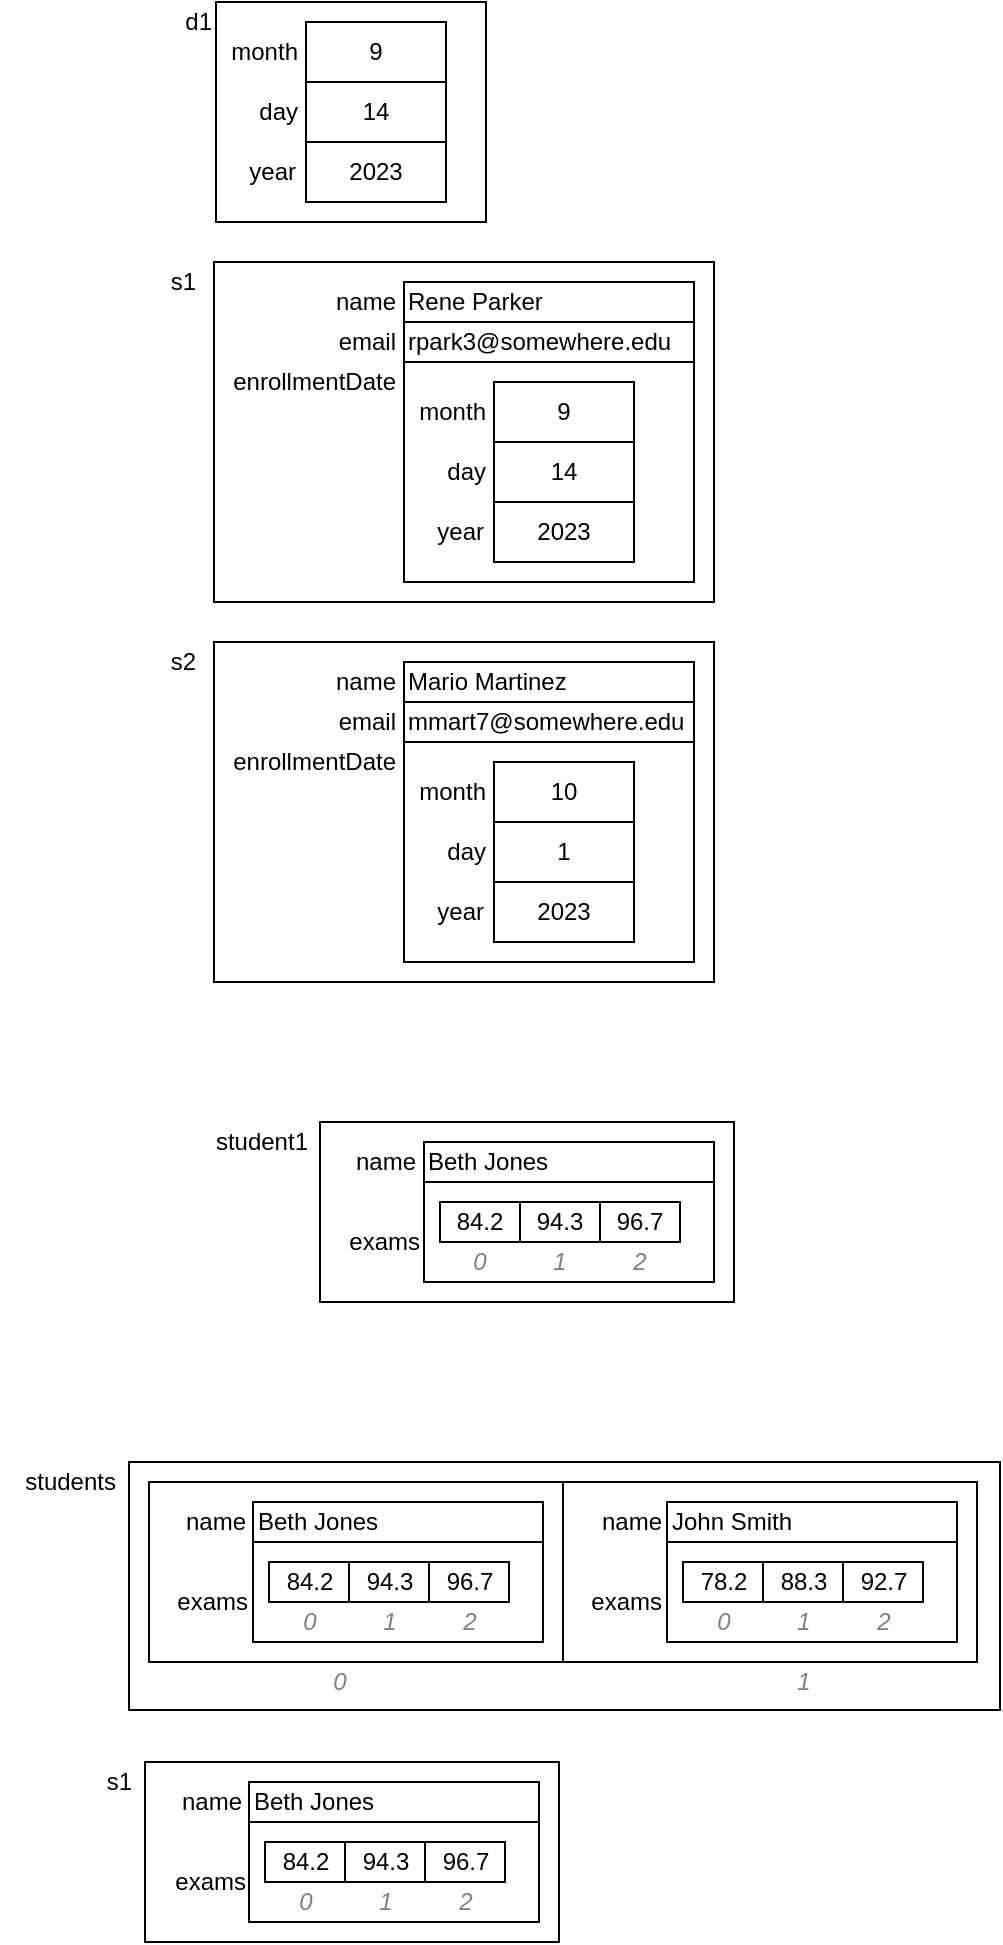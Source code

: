 <mxfile version="12.9.13" type="device" pages="2"><diagram id="opj-drgV3lybiYYwfv0Y" name="Page-1"><mxGraphModel dx="1659" dy="816" grid="1" gridSize="10" guides="1" tooltips="1" connect="1" arrows="1" fold="1" page="1" pageScale="1" pageWidth="850" pageHeight="1100" math="0" shadow="0"><root><mxCell id="0"/><mxCell id="1" parent="0"/><mxCell id="Efm5oNaY4lta_1vIEyWk-74" value="" style="rounded=0;whiteSpace=wrap;html=1;" vertex="1" parent="1"><mxGeometry x="304.5" y="810" width="435.5" height="124" as="geometry"/></mxCell><mxCell id="AN8lOeEaPC3hR9UYKgBM-111" value="" style="rounded=0;whiteSpace=wrap;html=1;" parent="1" vertex="1"><mxGeometry x="400" y="640" width="207" height="90" as="geometry"/></mxCell><mxCell id="Efm5oNaY4lta_1vIEyWk-14" value="" style="rounded=0;whiteSpace=wrap;html=1;align=left;" vertex="1" parent="1"><mxGeometry x="452" y="670" width="145" height="50" as="geometry"/></mxCell><mxCell id="AN8lOeEaPC3hR9UYKgBM-24" value="" style="group" parent="1" vertex="1" connectable="0"><mxGeometry x="248" y="80" width="235" height="110" as="geometry"/></mxCell><mxCell id="AN8lOeEaPC3hR9UYKgBM-3" value="" style="rounded=0;whiteSpace=wrap;html=1;" parent="AN8lOeEaPC3hR9UYKgBM-24" vertex="1"><mxGeometry x="100" width="135" height="110" as="geometry"/></mxCell><mxCell id="AN8lOeEaPC3hR9UYKgBM-4" value="" style="group" parent="AN8lOeEaPC3hR9UYKgBM-24" vertex="1" connectable="0"><mxGeometry x="105" y="10" width="110" height="30" as="geometry"/></mxCell><mxCell id="AN8lOeEaPC3hR9UYKgBM-5" value="9" style="rounded=0;whiteSpace=wrap;html=1;" parent="AN8lOeEaPC3hR9UYKgBM-4" vertex="1"><mxGeometry x="40" width="70" height="30" as="geometry"/></mxCell><mxCell id="AN8lOeEaPC3hR9UYKgBM-6" value="month" style="text;html=1;strokeColor=none;fillColor=none;align=right;verticalAlign=middle;whiteSpace=wrap;rounded=0;" parent="AN8lOeEaPC3hR9UYKgBM-4" vertex="1"><mxGeometry x="-22" y="5" width="60" height="20" as="geometry"/></mxCell><mxCell id="AN8lOeEaPC3hR9UYKgBM-22" value="d1" style="text;html=1;strokeColor=none;fillColor=none;align=right;verticalAlign=middle;whiteSpace=wrap;rounded=0;" parent="AN8lOeEaPC3hR9UYKgBM-4" vertex="1"><mxGeometry x="-65" y="-10" width="60" height="20" as="geometry"/></mxCell><mxCell id="AN8lOeEaPC3hR9UYKgBM-14" value="" style="group" parent="AN8lOeEaPC3hR9UYKgBM-24" vertex="1" connectable="0"><mxGeometry x="105" y="40" width="110" height="30" as="geometry"/></mxCell><mxCell id="AN8lOeEaPC3hR9UYKgBM-15" value="14" style="rounded=0;whiteSpace=wrap;html=1;" parent="AN8lOeEaPC3hR9UYKgBM-14" vertex="1"><mxGeometry x="40" width="70" height="30" as="geometry"/></mxCell><mxCell id="AN8lOeEaPC3hR9UYKgBM-16" value="day" style="text;html=1;strokeColor=none;fillColor=none;align=right;verticalAlign=middle;whiteSpace=wrap;rounded=0;" parent="AN8lOeEaPC3hR9UYKgBM-14" vertex="1"><mxGeometry x="-22" y="5" width="60" height="20" as="geometry"/></mxCell><mxCell id="AN8lOeEaPC3hR9UYKgBM-17" value="" style="group" parent="AN8lOeEaPC3hR9UYKgBM-24" vertex="1" connectable="0"><mxGeometry x="105" y="70" width="110" height="30" as="geometry"/></mxCell><mxCell id="AN8lOeEaPC3hR9UYKgBM-18" value="2023" style="rounded=0;whiteSpace=wrap;html=1;" parent="AN8lOeEaPC3hR9UYKgBM-17" vertex="1"><mxGeometry x="40" width="70" height="30" as="geometry"/></mxCell><mxCell id="AN8lOeEaPC3hR9UYKgBM-19" value="year" style="text;html=1;strokeColor=none;fillColor=none;align=right;verticalAlign=middle;whiteSpace=wrap;rounded=0;" parent="AN8lOeEaPC3hR9UYKgBM-17" vertex="1"><mxGeometry x="-23" y="5" width="60" height="20" as="geometry"/></mxCell><mxCell id="AN8lOeEaPC3hR9UYKgBM-89" value="" style="group" parent="1" vertex="1" connectable="0"><mxGeometry x="280" y="210" width="317" height="170" as="geometry"/></mxCell><mxCell id="AN8lOeEaPC3hR9UYKgBM-26" value="" style="rounded=0;whiteSpace=wrap;html=1;" parent="AN8lOeEaPC3hR9UYKgBM-89" vertex="1"><mxGeometry x="67" width="250" height="170" as="geometry"/></mxCell><mxCell id="AN8lOeEaPC3hR9UYKgBM-36" value="s1" style="text;html=1;strokeColor=none;fillColor=none;align=right;verticalAlign=middle;whiteSpace=wrap;rounded=0;" parent="AN8lOeEaPC3hR9UYKgBM-89" vertex="1"><mxGeometry width="60" height="20" as="geometry"/></mxCell><mxCell id="AN8lOeEaPC3hR9UYKgBM-74" value="" style="rounded=0;whiteSpace=wrap;html=1;" parent="AN8lOeEaPC3hR9UYKgBM-89" vertex="1"><mxGeometry x="162" y="50" width="145" height="110" as="geometry"/></mxCell><mxCell id="AN8lOeEaPC3hR9UYKgBM-75" value="" style="group" parent="AN8lOeEaPC3hR9UYKgBM-89" vertex="1" connectable="0"><mxGeometry x="167" y="60" width="110" height="30" as="geometry"/></mxCell><mxCell id="AN8lOeEaPC3hR9UYKgBM-76" value="9" style="rounded=0;whiteSpace=wrap;html=1;" parent="AN8lOeEaPC3hR9UYKgBM-75" vertex="1"><mxGeometry x="40" width="70" height="30" as="geometry"/></mxCell><mxCell id="AN8lOeEaPC3hR9UYKgBM-77" value="month" style="text;html=1;strokeColor=none;fillColor=none;align=right;verticalAlign=middle;whiteSpace=wrap;rounded=0;" parent="AN8lOeEaPC3hR9UYKgBM-75" vertex="1"><mxGeometry x="-22" y="5" width="60" height="20" as="geometry"/></mxCell><mxCell id="AN8lOeEaPC3hR9UYKgBM-78" value="enrollmentDate" style="text;html=1;strokeColor=none;fillColor=none;align=right;verticalAlign=middle;whiteSpace=wrap;rounded=0;" parent="AN8lOeEaPC3hR9UYKgBM-75" vertex="1"><mxGeometry x="-67" y="-10" width="60" height="20" as="geometry"/></mxCell><mxCell id="AN8lOeEaPC3hR9UYKgBM-79" value="" style="group" parent="AN8lOeEaPC3hR9UYKgBM-89" vertex="1" connectable="0"><mxGeometry x="167" y="90" width="110" height="30" as="geometry"/></mxCell><mxCell id="AN8lOeEaPC3hR9UYKgBM-80" value="14" style="rounded=0;whiteSpace=wrap;html=1;" parent="AN8lOeEaPC3hR9UYKgBM-79" vertex="1"><mxGeometry x="40" width="70" height="30" as="geometry"/></mxCell><mxCell id="AN8lOeEaPC3hR9UYKgBM-81" value="day" style="text;html=1;strokeColor=none;fillColor=none;align=right;verticalAlign=middle;whiteSpace=wrap;rounded=0;" parent="AN8lOeEaPC3hR9UYKgBM-79" vertex="1"><mxGeometry x="-22" y="5" width="60" height="20" as="geometry"/></mxCell><mxCell id="AN8lOeEaPC3hR9UYKgBM-82" value="" style="group" parent="AN8lOeEaPC3hR9UYKgBM-89" vertex="1" connectable="0"><mxGeometry x="167" y="120" width="110" height="30" as="geometry"/></mxCell><mxCell id="AN8lOeEaPC3hR9UYKgBM-83" value="2023" style="rounded=0;whiteSpace=wrap;html=1;" parent="AN8lOeEaPC3hR9UYKgBM-82" vertex="1"><mxGeometry x="40" width="70" height="30" as="geometry"/></mxCell><mxCell id="AN8lOeEaPC3hR9UYKgBM-84" value="year" style="text;html=1;strokeColor=none;fillColor=none;align=right;verticalAlign=middle;whiteSpace=wrap;rounded=0;" parent="AN8lOeEaPC3hR9UYKgBM-82" vertex="1"><mxGeometry x="-23" y="5" width="60" height="20" as="geometry"/></mxCell><mxCell id="AN8lOeEaPC3hR9UYKgBM-85" value="Rene Parker" style="rounded=0;whiteSpace=wrap;html=1;align=left;" parent="AN8lOeEaPC3hR9UYKgBM-89" vertex="1"><mxGeometry x="162" y="10" width="145" height="20" as="geometry"/></mxCell><mxCell id="AN8lOeEaPC3hR9UYKgBM-86" value="name" style="text;html=1;strokeColor=none;fillColor=none;align=right;verticalAlign=middle;whiteSpace=wrap;rounded=0;" parent="AN8lOeEaPC3hR9UYKgBM-89" vertex="1"><mxGeometry x="100" y="10" width="60" height="20" as="geometry"/></mxCell><mxCell id="AN8lOeEaPC3hR9UYKgBM-87" value="rpark3@somewhere.edu" style="rounded=0;whiteSpace=wrap;html=1;align=left;" parent="AN8lOeEaPC3hR9UYKgBM-89" vertex="1"><mxGeometry x="162" y="30" width="145" height="20" as="geometry"/></mxCell><mxCell id="AN8lOeEaPC3hR9UYKgBM-88" value="email" style="text;html=1;strokeColor=none;fillColor=none;align=right;verticalAlign=middle;whiteSpace=wrap;rounded=0;" parent="AN8lOeEaPC3hR9UYKgBM-89" vertex="1"><mxGeometry x="100" y="30" width="60" height="20" as="geometry"/></mxCell><mxCell id="AN8lOeEaPC3hR9UYKgBM-90" value="" style="group" parent="1" vertex="1" connectable="0"><mxGeometry x="280" y="400" width="317" height="170" as="geometry"/></mxCell><mxCell id="AN8lOeEaPC3hR9UYKgBM-91" value="" style="rounded=0;whiteSpace=wrap;html=1;" parent="AN8lOeEaPC3hR9UYKgBM-90" vertex="1"><mxGeometry x="67" width="250" height="170" as="geometry"/></mxCell><mxCell id="AN8lOeEaPC3hR9UYKgBM-92" value="s2" style="text;html=1;strokeColor=none;fillColor=none;align=right;verticalAlign=middle;whiteSpace=wrap;rounded=0;" parent="AN8lOeEaPC3hR9UYKgBM-90" vertex="1"><mxGeometry width="60" height="20" as="geometry"/></mxCell><mxCell id="AN8lOeEaPC3hR9UYKgBM-93" value="" style="rounded=0;whiteSpace=wrap;html=1;" parent="AN8lOeEaPC3hR9UYKgBM-90" vertex="1"><mxGeometry x="162" y="50" width="145" height="110" as="geometry"/></mxCell><mxCell id="AN8lOeEaPC3hR9UYKgBM-94" value="" style="group" parent="AN8lOeEaPC3hR9UYKgBM-90" vertex="1" connectable="0"><mxGeometry x="167" y="60" width="110" height="30" as="geometry"/></mxCell><mxCell id="AN8lOeEaPC3hR9UYKgBM-95" value="10" style="rounded=0;whiteSpace=wrap;html=1;" parent="AN8lOeEaPC3hR9UYKgBM-94" vertex="1"><mxGeometry x="40" width="70" height="30" as="geometry"/></mxCell><mxCell id="AN8lOeEaPC3hR9UYKgBM-96" value="month" style="text;html=1;strokeColor=none;fillColor=none;align=right;verticalAlign=middle;whiteSpace=wrap;rounded=0;" parent="AN8lOeEaPC3hR9UYKgBM-94" vertex="1"><mxGeometry x="-22" y="5" width="60" height="20" as="geometry"/></mxCell><mxCell id="AN8lOeEaPC3hR9UYKgBM-97" value="enrollmentDate" style="text;html=1;strokeColor=none;fillColor=none;align=right;verticalAlign=middle;whiteSpace=wrap;rounded=0;" parent="AN8lOeEaPC3hR9UYKgBM-94" vertex="1"><mxGeometry x="-67" y="-10" width="60" height="20" as="geometry"/></mxCell><mxCell id="AN8lOeEaPC3hR9UYKgBM-98" value="" style="group" parent="AN8lOeEaPC3hR9UYKgBM-90" vertex="1" connectable="0"><mxGeometry x="167" y="90" width="110" height="30" as="geometry"/></mxCell><mxCell id="AN8lOeEaPC3hR9UYKgBM-99" value="1" style="rounded=0;whiteSpace=wrap;html=1;" parent="AN8lOeEaPC3hR9UYKgBM-98" vertex="1"><mxGeometry x="40" width="70" height="30" as="geometry"/></mxCell><mxCell id="AN8lOeEaPC3hR9UYKgBM-100" value="day" style="text;html=1;strokeColor=none;fillColor=none;align=right;verticalAlign=middle;whiteSpace=wrap;rounded=0;" parent="AN8lOeEaPC3hR9UYKgBM-98" vertex="1"><mxGeometry x="-22" y="5" width="60" height="20" as="geometry"/></mxCell><mxCell id="AN8lOeEaPC3hR9UYKgBM-101" value="" style="group" parent="AN8lOeEaPC3hR9UYKgBM-90" vertex="1" connectable="0"><mxGeometry x="167" y="120" width="110" height="30" as="geometry"/></mxCell><mxCell id="AN8lOeEaPC3hR9UYKgBM-102" value="2023" style="rounded=0;whiteSpace=wrap;html=1;" parent="AN8lOeEaPC3hR9UYKgBM-101" vertex="1"><mxGeometry x="40" width="70" height="30" as="geometry"/></mxCell><mxCell id="AN8lOeEaPC3hR9UYKgBM-103" value="year" style="text;html=1;strokeColor=none;fillColor=none;align=right;verticalAlign=middle;whiteSpace=wrap;rounded=0;" parent="AN8lOeEaPC3hR9UYKgBM-101" vertex="1"><mxGeometry x="-23" y="5" width="60" height="20" as="geometry"/></mxCell><mxCell id="AN8lOeEaPC3hR9UYKgBM-104" value="Mario Martinez" style="rounded=0;whiteSpace=wrap;html=1;align=left;" parent="AN8lOeEaPC3hR9UYKgBM-90" vertex="1"><mxGeometry x="162" y="10" width="145" height="20" as="geometry"/></mxCell><mxCell id="AN8lOeEaPC3hR9UYKgBM-105" value="name" style="text;html=1;strokeColor=none;fillColor=none;align=right;verticalAlign=middle;whiteSpace=wrap;rounded=0;" parent="AN8lOeEaPC3hR9UYKgBM-90" vertex="1"><mxGeometry x="100" y="10" width="60" height="20" as="geometry"/></mxCell><mxCell id="AN8lOeEaPC3hR9UYKgBM-106" value="mmart7@somewhere.edu" style="rounded=0;whiteSpace=wrap;html=1;align=left;" parent="AN8lOeEaPC3hR9UYKgBM-90" vertex="1"><mxGeometry x="162" y="30" width="145" height="20" as="geometry"/></mxCell><mxCell id="AN8lOeEaPC3hR9UYKgBM-107" value="email" style="text;html=1;strokeColor=none;fillColor=none;align=right;verticalAlign=middle;whiteSpace=wrap;rounded=0;" parent="AN8lOeEaPC3hR9UYKgBM-90" vertex="1"><mxGeometry x="100" y="30" width="60" height="20" as="geometry"/></mxCell><mxCell id="AN8lOeEaPC3hR9UYKgBM-112" value="student1" style="text;html=1;strokeColor=none;fillColor=none;align=right;verticalAlign=middle;whiteSpace=wrap;rounded=0;" parent="1" vertex="1"><mxGeometry x="335.5" y="640" width="60" height="20" as="geometry"/></mxCell><mxCell id="AN8lOeEaPC3hR9UYKgBM-124" value="Beth Jones" style="rounded=0;whiteSpace=wrap;html=1;align=left;" parent="1" vertex="1"><mxGeometry x="452" y="650" width="145" height="20" as="geometry"/></mxCell><mxCell id="AN8lOeEaPC3hR9UYKgBM-125" value="name" style="text;html=1;strokeColor=none;fillColor=none;align=right;verticalAlign=middle;whiteSpace=wrap;rounded=0;" parent="1" vertex="1"><mxGeometry x="390" y="650" width="60" height="20" as="geometry"/></mxCell><mxCell id="Efm5oNaY4lta_1vIEyWk-10" value="exams" style="text;html=1;strokeColor=none;fillColor=none;align=right;verticalAlign=middle;whiteSpace=wrap;rounded=0;" vertex="1" parent="1"><mxGeometry x="412" y="690" width="40" height="20" as="geometry"/></mxCell><mxCell id="Efm5oNaY4lta_1vIEyWk-20" value="" style="group" vertex="1" connectable="0" parent="1"><mxGeometry x="460" y="680" width="40" height="40" as="geometry"/></mxCell><mxCell id="Efm5oNaY4lta_1vIEyWk-2" value="" style="group;fillColor=none;" vertex="1" connectable="0" parent="Efm5oNaY4lta_1vIEyWk-20"><mxGeometry width="40" height="40" as="geometry"/></mxCell><mxCell id="Efm5oNaY4lta_1vIEyWk-3" value="" style="group;fillColor=none;" vertex="1" connectable="0" parent="Efm5oNaY4lta_1vIEyWk-2"><mxGeometry width="40" height="40" as="geometry"/></mxCell><mxCell id="Efm5oNaY4lta_1vIEyWk-4" value="84.2" style="rounded=0;whiteSpace=wrap;html=1;fillColor=none;" vertex="1" parent="Efm5oNaY4lta_1vIEyWk-3"><mxGeometry width="40" height="20" as="geometry"/></mxCell><mxCell id="Efm5oNaY4lta_1vIEyWk-5" value="0" style="text;html=1;strokeColor=none;fillColor=none;align=center;verticalAlign=middle;whiteSpace=wrap;rounded=0;fontStyle=2;fontColor=#808080;" vertex="1" parent="Efm5oNaY4lta_1vIEyWk-3"><mxGeometry y="20" width="40" height="20" as="geometry"/></mxCell><mxCell id="Efm5oNaY4lta_1vIEyWk-21" value="" style="group" vertex="1" connectable="0" parent="1"><mxGeometry x="500" y="680" width="40" height="40" as="geometry"/></mxCell><mxCell id="Efm5oNaY4lta_1vIEyWk-22" value="" style="group;fillColor=none;" vertex="1" connectable="0" parent="Efm5oNaY4lta_1vIEyWk-21"><mxGeometry width="40" height="40" as="geometry"/></mxCell><mxCell id="Efm5oNaY4lta_1vIEyWk-23" value="" style="group;fillColor=none;" vertex="1" connectable="0" parent="Efm5oNaY4lta_1vIEyWk-22"><mxGeometry width="40" height="40" as="geometry"/></mxCell><mxCell id="Efm5oNaY4lta_1vIEyWk-24" value="94.3" style="rounded=0;whiteSpace=wrap;html=1;fillColor=none;" vertex="1" parent="Efm5oNaY4lta_1vIEyWk-23"><mxGeometry width="40" height="20" as="geometry"/></mxCell><mxCell id="Efm5oNaY4lta_1vIEyWk-25" value="1" style="text;html=1;strokeColor=none;fillColor=none;align=center;verticalAlign=middle;whiteSpace=wrap;rounded=0;fontStyle=2;fontColor=#808080;" vertex="1" parent="Efm5oNaY4lta_1vIEyWk-23"><mxGeometry y="20" width="40" height="20" as="geometry"/></mxCell><mxCell id="Efm5oNaY4lta_1vIEyWk-27" value="" style="group" vertex="1" connectable="0" parent="1"><mxGeometry x="540" y="680" width="40" height="40" as="geometry"/></mxCell><mxCell id="Efm5oNaY4lta_1vIEyWk-28" value="" style="group;fillColor=none;" vertex="1" connectable="0" parent="Efm5oNaY4lta_1vIEyWk-27"><mxGeometry width="40" height="40" as="geometry"/></mxCell><mxCell id="Efm5oNaY4lta_1vIEyWk-29" value="" style="group;fillColor=none;" vertex="1" connectable="0" parent="Efm5oNaY4lta_1vIEyWk-28"><mxGeometry width="40" height="40" as="geometry"/></mxCell><mxCell id="Efm5oNaY4lta_1vIEyWk-30" value="96.7" style="rounded=0;whiteSpace=wrap;html=1;fillColor=none;" vertex="1" parent="Efm5oNaY4lta_1vIEyWk-29"><mxGeometry width="40" height="20" as="geometry"/></mxCell><mxCell id="Efm5oNaY4lta_1vIEyWk-31" value="2" style="text;html=1;strokeColor=none;fillColor=none;align=center;verticalAlign=middle;whiteSpace=wrap;rounded=0;fontStyle=2;fontColor=#808080;" vertex="1" parent="Efm5oNaY4lta_1vIEyWk-29"><mxGeometry y="20" width="40" height="20" as="geometry"/></mxCell><mxCell id="Efm5oNaY4lta_1vIEyWk-32" value="" style="rounded=0;whiteSpace=wrap;html=1;" vertex="1" parent="1"><mxGeometry x="314.5" y="820" width="207" height="90" as="geometry"/></mxCell><mxCell id="Efm5oNaY4lta_1vIEyWk-33" value="" style="rounded=0;whiteSpace=wrap;html=1;align=left;" vertex="1" parent="1"><mxGeometry x="366.5" y="850" width="145" height="50" as="geometry"/></mxCell><mxCell id="Efm5oNaY4lta_1vIEyWk-34" value="students" style="text;html=1;strokeColor=none;fillColor=none;align=right;verticalAlign=middle;whiteSpace=wrap;rounded=0;" vertex="1" parent="1"><mxGeometry x="240" y="810" width="60" height="20" as="geometry"/></mxCell><mxCell id="Efm5oNaY4lta_1vIEyWk-35" value="Beth Jones" style="rounded=0;whiteSpace=wrap;html=1;align=left;" vertex="1" parent="1"><mxGeometry x="366.5" y="830" width="145" height="20" as="geometry"/></mxCell><mxCell id="Efm5oNaY4lta_1vIEyWk-36" value="name" style="text;html=1;strokeColor=none;fillColor=none;align=right;verticalAlign=middle;whiteSpace=wrap;rounded=0;" vertex="1" parent="1"><mxGeometry x="304.5" y="830" width="60" height="20" as="geometry"/></mxCell><mxCell id="Efm5oNaY4lta_1vIEyWk-37" value="exams" style="text;html=1;strokeColor=none;fillColor=none;align=right;verticalAlign=middle;whiteSpace=wrap;rounded=0;" vertex="1" parent="1"><mxGeometry x="325.5" y="870" width="40" height="20" as="geometry"/></mxCell><mxCell id="Efm5oNaY4lta_1vIEyWk-38" value="" style="group" vertex="1" connectable="0" parent="1"><mxGeometry x="374.5" y="860" width="40" height="40" as="geometry"/></mxCell><mxCell id="Efm5oNaY4lta_1vIEyWk-39" value="" style="group;fillColor=none;" vertex="1" connectable="0" parent="Efm5oNaY4lta_1vIEyWk-38"><mxGeometry width="40" height="40" as="geometry"/></mxCell><mxCell id="Efm5oNaY4lta_1vIEyWk-40" value="" style="group;fillColor=none;" vertex="1" connectable="0" parent="Efm5oNaY4lta_1vIEyWk-39"><mxGeometry width="40" height="40" as="geometry"/></mxCell><mxCell id="Efm5oNaY4lta_1vIEyWk-41" value="84.2" style="rounded=0;whiteSpace=wrap;html=1;fillColor=none;" vertex="1" parent="Efm5oNaY4lta_1vIEyWk-40"><mxGeometry width="40" height="20" as="geometry"/></mxCell><mxCell id="Efm5oNaY4lta_1vIEyWk-42" value="0" style="text;html=1;strokeColor=none;fillColor=none;align=center;verticalAlign=middle;whiteSpace=wrap;rounded=0;fontStyle=2;fontColor=#808080;" vertex="1" parent="Efm5oNaY4lta_1vIEyWk-40"><mxGeometry y="20" width="40" height="20" as="geometry"/></mxCell><mxCell id="Efm5oNaY4lta_1vIEyWk-43" value="" style="group" vertex="1" connectable="0" parent="1"><mxGeometry x="414.5" y="860" width="40" height="40" as="geometry"/></mxCell><mxCell id="Efm5oNaY4lta_1vIEyWk-44" value="" style="group;fillColor=none;" vertex="1" connectable="0" parent="Efm5oNaY4lta_1vIEyWk-43"><mxGeometry width="40" height="40" as="geometry"/></mxCell><mxCell id="Efm5oNaY4lta_1vIEyWk-45" value="" style="group;fillColor=none;" vertex="1" connectable="0" parent="Efm5oNaY4lta_1vIEyWk-44"><mxGeometry width="40" height="40" as="geometry"/></mxCell><mxCell id="Efm5oNaY4lta_1vIEyWk-46" value="94.3" style="rounded=0;whiteSpace=wrap;html=1;fillColor=none;" vertex="1" parent="Efm5oNaY4lta_1vIEyWk-45"><mxGeometry width="40" height="20" as="geometry"/></mxCell><mxCell id="Efm5oNaY4lta_1vIEyWk-47" value="1" style="text;html=1;strokeColor=none;fillColor=none;align=center;verticalAlign=middle;whiteSpace=wrap;rounded=0;fontStyle=2;fontColor=#808080;" vertex="1" parent="Efm5oNaY4lta_1vIEyWk-45"><mxGeometry y="20" width="40" height="20" as="geometry"/></mxCell><mxCell id="Efm5oNaY4lta_1vIEyWk-48" value="" style="group" vertex="1" connectable="0" parent="1"><mxGeometry x="454.5" y="860" width="40" height="40" as="geometry"/></mxCell><mxCell id="Efm5oNaY4lta_1vIEyWk-49" value="" style="group;fillColor=none;" vertex="1" connectable="0" parent="Efm5oNaY4lta_1vIEyWk-48"><mxGeometry width="40" height="40" as="geometry"/></mxCell><mxCell id="Efm5oNaY4lta_1vIEyWk-50" value="" style="group;fillColor=none;" vertex="1" connectable="0" parent="Efm5oNaY4lta_1vIEyWk-49"><mxGeometry width="40" height="40" as="geometry"/></mxCell><mxCell id="Efm5oNaY4lta_1vIEyWk-51" value="96.7" style="rounded=0;whiteSpace=wrap;html=1;fillColor=none;" vertex="1" parent="Efm5oNaY4lta_1vIEyWk-50"><mxGeometry width="40" height="20" as="geometry"/></mxCell><mxCell id="Efm5oNaY4lta_1vIEyWk-52" value="2" style="text;html=1;strokeColor=none;fillColor=none;align=center;verticalAlign=middle;whiteSpace=wrap;rounded=0;fontStyle=2;fontColor=#808080;" vertex="1" parent="Efm5oNaY4lta_1vIEyWk-50"><mxGeometry y="20" width="40" height="20" as="geometry"/></mxCell><mxCell id="Efm5oNaY4lta_1vIEyWk-54" value="" style="rounded=0;whiteSpace=wrap;html=1;" vertex="1" parent="1"><mxGeometry x="521.5" y="820" width="207" height="90" as="geometry"/></mxCell><mxCell id="Efm5oNaY4lta_1vIEyWk-55" value="" style="rounded=0;whiteSpace=wrap;html=1;align=left;" vertex="1" parent="1"><mxGeometry x="573.5" y="850" width="145" height="50" as="geometry"/></mxCell><mxCell id="Efm5oNaY4lta_1vIEyWk-56" value="John Smith" style="rounded=0;whiteSpace=wrap;html=1;align=left;" vertex="1" parent="1"><mxGeometry x="573.5" y="830" width="145" height="20" as="geometry"/></mxCell><mxCell id="Efm5oNaY4lta_1vIEyWk-57" value="name" style="text;html=1;strokeColor=none;fillColor=none;align=right;verticalAlign=middle;whiteSpace=wrap;rounded=0;" vertex="1" parent="1"><mxGeometry x="512.5" y="830" width="60" height="20" as="geometry"/></mxCell><mxCell id="Efm5oNaY4lta_1vIEyWk-58" value="exams" style="text;html=1;strokeColor=none;fillColor=none;align=right;verticalAlign=middle;whiteSpace=wrap;rounded=0;" vertex="1" parent="1"><mxGeometry x="532.5" y="870" width="40" height="20" as="geometry"/></mxCell><mxCell id="Efm5oNaY4lta_1vIEyWk-59" value="" style="group" vertex="1" connectable="0" parent="1"><mxGeometry x="581.5" y="860" width="40" height="40" as="geometry"/></mxCell><mxCell id="Efm5oNaY4lta_1vIEyWk-60" value="" style="group;fillColor=none;" vertex="1" connectable="0" parent="Efm5oNaY4lta_1vIEyWk-59"><mxGeometry width="40" height="40" as="geometry"/></mxCell><mxCell id="Efm5oNaY4lta_1vIEyWk-61" value="" style="group;fillColor=none;" vertex="1" connectable="0" parent="Efm5oNaY4lta_1vIEyWk-60"><mxGeometry width="40" height="40" as="geometry"/></mxCell><mxCell id="Efm5oNaY4lta_1vIEyWk-62" value="78.2" style="rounded=0;whiteSpace=wrap;html=1;fillColor=none;" vertex="1" parent="Efm5oNaY4lta_1vIEyWk-61"><mxGeometry width="40" height="20" as="geometry"/></mxCell><mxCell id="Efm5oNaY4lta_1vIEyWk-63" value="0" style="text;html=1;strokeColor=none;fillColor=none;align=center;verticalAlign=middle;whiteSpace=wrap;rounded=0;fontStyle=2;fontColor=#808080;" vertex="1" parent="Efm5oNaY4lta_1vIEyWk-61"><mxGeometry y="20" width="40" height="20" as="geometry"/></mxCell><mxCell id="Efm5oNaY4lta_1vIEyWk-64" value="" style="group" vertex="1" connectable="0" parent="1"><mxGeometry x="621.5" y="860" width="40" height="40" as="geometry"/></mxCell><mxCell id="Efm5oNaY4lta_1vIEyWk-65" value="" style="group;fillColor=none;" vertex="1" connectable="0" parent="Efm5oNaY4lta_1vIEyWk-64"><mxGeometry width="40" height="40" as="geometry"/></mxCell><mxCell id="Efm5oNaY4lta_1vIEyWk-66" value="" style="group;fillColor=none;" vertex="1" connectable="0" parent="Efm5oNaY4lta_1vIEyWk-65"><mxGeometry width="40" height="40" as="geometry"/></mxCell><mxCell id="Efm5oNaY4lta_1vIEyWk-67" value="88.3" style="rounded=0;whiteSpace=wrap;html=1;fillColor=none;" vertex="1" parent="Efm5oNaY4lta_1vIEyWk-66"><mxGeometry width="40" height="20" as="geometry"/></mxCell><mxCell id="Efm5oNaY4lta_1vIEyWk-68" value="1" style="text;html=1;strokeColor=none;fillColor=none;align=center;verticalAlign=middle;whiteSpace=wrap;rounded=0;fontStyle=2;fontColor=#808080;" vertex="1" parent="Efm5oNaY4lta_1vIEyWk-66"><mxGeometry y="20" width="40" height="20" as="geometry"/></mxCell><mxCell id="Efm5oNaY4lta_1vIEyWk-69" value="" style="group" vertex="1" connectable="0" parent="1"><mxGeometry x="661.5" y="860" width="40" height="40" as="geometry"/></mxCell><mxCell id="Efm5oNaY4lta_1vIEyWk-70" value="" style="group;fillColor=none;" vertex="1" connectable="0" parent="Efm5oNaY4lta_1vIEyWk-69"><mxGeometry width="40" height="40" as="geometry"/></mxCell><mxCell id="Efm5oNaY4lta_1vIEyWk-71" value="" style="group;fillColor=none;" vertex="1" connectable="0" parent="Efm5oNaY4lta_1vIEyWk-70"><mxGeometry width="40" height="40" as="geometry"/></mxCell><mxCell id="Efm5oNaY4lta_1vIEyWk-72" value="92.7" style="rounded=0;whiteSpace=wrap;html=1;fillColor=none;" vertex="1" parent="Efm5oNaY4lta_1vIEyWk-71"><mxGeometry width="40" height="20" as="geometry"/></mxCell><mxCell id="Efm5oNaY4lta_1vIEyWk-73" value="2" style="text;html=1;strokeColor=none;fillColor=none;align=center;verticalAlign=middle;whiteSpace=wrap;rounded=0;fontStyle=2;fontColor=#808080;" vertex="1" parent="Efm5oNaY4lta_1vIEyWk-71"><mxGeometry y="20" width="40" height="20" as="geometry"/></mxCell><mxCell id="Efm5oNaY4lta_1vIEyWk-75" value="0" style="text;html=1;strokeColor=none;fillColor=none;align=center;verticalAlign=middle;whiteSpace=wrap;rounded=0;fontStyle=2;fontColor=#808080;" vertex="1" parent="1"><mxGeometry x="390" y="910" width="40" height="20" as="geometry"/></mxCell><mxCell id="Efm5oNaY4lta_1vIEyWk-76" value="1" style="text;html=1;strokeColor=none;fillColor=none;align=center;verticalAlign=middle;whiteSpace=wrap;rounded=0;fontStyle=2;fontColor=#808080;" vertex="1" parent="1"><mxGeometry x="621.5" y="910" width="40" height="20" as="geometry"/></mxCell><mxCell id="Efm5oNaY4lta_1vIEyWk-77" value="" style="rounded=0;whiteSpace=wrap;html=1;" vertex="1" parent="1"><mxGeometry x="312.5" y="960" width="207" height="90" as="geometry"/></mxCell><mxCell id="Efm5oNaY4lta_1vIEyWk-78" value="" style="rounded=0;whiteSpace=wrap;html=1;align=left;" vertex="1" parent="1"><mxGeometry x="364.5" y="990" width="145" height="50" as="geometry"/></mxCell><mxCell id="Efm5oNaY4lta_1vIEyWk-79" value="s1" style="text;html=1;strokeColor=none;fillColor=none;align=right;verticalAlign=middle;whiteSpace=wrap;rounded=0;" vertex="1" parent="1"><mxGeometry x="248" y="960" width="60" height="20" as="geometry"/></mxCell><mxCell id="Efm5oNaY4lta_1vIEyWk-80" value="Beth Jones" style="rounded=0;whiteSpace=wrap;html=1;align=left;" vertex="1" parent="1"><mxGeometry x="364.5" y="970" width="145" height="20" as="geometry"/></mxCell><mxCell id="Efm5oNaY4lta_1vIEyWk-81" value="name" style="text;html=1;strokeColor=none;fillColor=none;align=right;verticalAlign=middle;whiteSpace=wrap;rounded=0;" vertex="1" parent="1"><mxGeometry x="302.5" y="970" width="60" height="20" as="geometry"/></mxCell><mxCell id="Efm5oNaY4lta_1vIEyWk-82" value="exams" style="text;html=1;strokeColor=none;fillColor=none;align=right;verticalAlign=middle;whiteSpace=wrap;rounded=0;" vertex="1" parent="1"><mxGeometry x="324.5" y="1010" width="40" height="20" as="geometry"/></mxCell><mxCell id="Efm5oNaY4lta_1vIEyWk-83" value="" style="group" vertex="1" connectable="0" parent="1"><mxGeometry x="372.5" y="1000" width="40" height="40" as="geometry"/></mxCell><mxCell id="Efm5oNaY4lta_1vIEyWk-84" value="" style="group;fillColor=none;" vertex="1" connectable="0" parent="Efm5oNaY4lta_1vIEyWk-83"><mxGeometry width="40" height="40" as="geometry"/></mxCell><mxCell id="Efm5oNaY4lta_1vIEyWk-85" value="" style="group;fillColor=none;" vertex="1" connectable="0" parent="Efm5oNaY4lta_1vIEyWk-84"><mxGeometry width="40" height="40" as="geometry"/></mxCell><mxCell id="Efm5oNaY4lta_1vIEyWk-86" value="84.2" style="rounded=0;whiteSpace=wrap;html=1;fillColor=none;" vertex="1" parent="Efm5oNaY4lta_1vIEyWk-85"><mxGeometry width="40" height="20" as="geometry"/></mxCell><mxCell id="Efm5oNaY4lta_1vIEyWk-87" value="0" style="text;html=1;strokeColor=none;fillColor=none;align=center;verticalAlign=middle;whiteSpace=wrap;rounded=0;fontStyle=2;fontColor=#808080;" vertex="1" parent="Efm5oNaY4lta_1vIEyWk-85"><mxGeometry y="20" width="40" height="20" as="geometry"/></mxCell><mxCell id="Efm5oNaY4lta_1vIEyWk-88" value="" style="group" vertex="1" connectable="0" parent="1"><mxGeometry x="412.5" y="1000" width="40" height="40" as="geometry"/></mxCell><mxCell id="Efm5oNaY4lta_1vIEyWk-89" value="" style="group;fillColor=none;" vertex="1" connectable="0" parent="Efm5oNaY4lta_1vIEyWk-88"><mxGeometry width="40" height="40" as="geometry"/></mxCell><mxCell id="Efm5oNaY4lta_1vIEyWk-90" value="" style="group;fillColor=none;" vertex="1" connectable="0" parent="Efm5oNaY4lta_1vIEyWk-89"><mxGeometry width="40" height="40" as="geometry"/></mxCell><mxCell id="Efm5oNaY4lta_1vIEyWk-91" value="94.3" style="rounded=0;whiteSpace=wrap;html=1;fillColor=none;" vertex="1" parent="Efm5oNaY4lta_1vIEyWk-90"><mxGeometry width="40" height="20" as="geometry"/></mxCell><mxCell id="Efm5oNaY4lta_1vIEyWk-92" value="1" style="text;html=1;strokeColor=none;fillColor=none;align=center;verticalAlign=middle;whiteSpace=wrap;rounded=0;fontStyle=2;fontColor=#808080;" vertex="1" parent="Efm5oNaY4lta_1vIEyWk-90"><mxGeometry y="20" width="40" height="20" as="geometry"/></mxCell><mxCell id="Efm5oNaY4lta_1vIEyWk-93" value="" style="group" vertex="1" connectable="0" parent="1"><mxGeometry x="452.5" y="1000" width="40" height="40" as="geometry"/></mxCell><mxCell id="Efm5oNaY4lta_1vIEyWk-94" value="" style="group;fillColor=none;" vertex="1" connectable="0" parent="Efm5oNaY4lta_1vIEyWk-93"><mxGeometry width="40" height="40" as="geometry"/></mxCell><mxCell id="Efm5oNaY4lta_1vIEyWk-95" value="" style="group;fillColor=none;" vertex="1" connectable="0" parent="Efm5oNaY4lta_1vIEyWk-94"><mxGeometry width="40" height="40" as="geometry"/></mxCell><mxCell id="Efm5oNaY4lta_1vIEyWk-96" value="96.7" style="rounded=0;whiteSpace=wrap;html=1;fillColor=none;" vertex="1" parent="Efm5oNaY4lta_1vIEyWk-95"><mxGeometry width="40" height="20" as="geometry"/></mxCell><mxCell id="Efm5oNaY4lta_1vIEyWk-97" value="2" style="text;html=1;strokeColor=none;fillColor=none;align=center;verticalAlign=middle;whiteSpace=wrap;rounded=0;fontStyle=2;fontColor=#808080;" vertex="1" parent="Efm5oNaY4lta_1vIEyWk-95"><mxGeometry y="20" width="40" height="20" as="geometry"/></mxCell></root></mxGraphModel></diagram><diagram id="89L43GkFxovWfiTR1yN-" name="Page-2"><mxGraphModel dx="1175" dy="578" grid="1" gridSize="10" guides="1" tooltips="1" connect="1" arrows="1" fold="1" page="1" pageScale="1" pageWidth="850" pageHeight="1100" math="0" shadow="0"><root><mxCell id="UZRYZXfFxwNRGI_YSuTB-0"/><mxCell id="UZRYZXfFxwNRGI_YSuTB-1" parent="UZRYZXfFxwNRGI_YSuTB-0"/><mxCell id="7LQwqWcmf4sO_3C_LHzw-0" value="" style="rounded=0;whiteSpace=wrap;html=1;" vertex="1" parent="UZRYZXfFxwNRGI_YSuTB-1"><mxGeometry x="134.5" y="80" width="435.5" height="124" as="geometry"/></mxCell><mxCell id="7LQwqWcmf4sO_3C_LHzw-1" value="" style="rounded=0;whiteSpace=wrap;html=1;" vertex="1" parent="UZRYZXfFxwNRGI_YSuTB-1"><mxGeometry x="144.5" y="90" width="207" height="90" as="geometry"/></mxCell><mxCell id="7LQwqWcmf4sO_3C_LHzw-2" value="" style="rounded=0;whiteSpace=wrap;html=1;align=left;" vertex="1" parent="UZRYZXfFxwNRGI_YSuTB-1"><mxGeometry x="196.5" y="120" width="145" height="50" as="geometry"/></mxCell><mxCell id="7LQwqWcmf4sO_3C_LHzw-3" value="students" style="text;html=1;strokeColor=none;fillColor=none;align=right;verticalAlign=middle;whiteSpace=wrap;rounded=0;" vertex="1" parent="UZRYZXfFxwNRGI_YSuTB-1"><mxGeometry x="70" y="80" width="60" height="20" as="geometry"/></mxCell><mxCell id="7LQwqWcmf4sO_3C_LHzw-4" value="Beth Jones" style="rounded=0;whiteSpace=wrap;html=1;align=left;" vertex="1" parent="UZRYZXfFxwNRGI_YSuTB-1"><mxGeometry x="196.5" y="100" width="145" height="20" as="geometry"/></mxCell><mxCell id="7LQwqWcmf4sO_3C_LHzw-5" value="name" style="text;html=1;strokeColor=none;fillColor=none;align=right;verticalAlign=middle;whiteSpace=wrap;rounded=0;" vertex="1" parent="UZRYZXfFxwNRGI_YSuTB-1"><mxGeometry x="134.5" y="100" width="60" height="20" as="geometry"/></mxCell><mxCell id="7LQwqWcmf4sO_3C_LHzw-6" value="exams" style="text;html=1;strokeColor=none;fillColor=none;align=right;verticalAlign=middle;whiteSpace=wrap;rounded=0;" vertex="1" parent="UZRYZXfFxwNRGI_YSuTB-1"><mxGeometry x="155.5" y="140" width="40" height="20" as="geometry"/></mxCell><mxCell id="7LQwqWcmf4sO_3C_LHzw-7" value="" style="group" vertex="1" connectable="0" parent="UZRYZXfFxwNRGI_YSuTB-1"><mxGeometry x="204.5" y="130" width="40" height="40" as="geometry"/></mxCell><mxCell id="7LQwqWcmf4sO_3C_LHzw-8" value="" style="group;fillColor=none;" vertex="1" connectable="0" parent="7LQwqWcmf4sO_3C_LHzw-7"><mxGeometry width="40" height="40" as="geometry"/></mxCell><mxCell id="7LQwqWcmf4sO_3C_LHzw-9" value="" style="group;fillColor=none;" vertex="1" connectable="0" parent="7LQwqWcmf4sO_3C_LHzw-8"><mxGeometry width="40" height="40" as="geometry"/></mxCell><mxCell id="7LQwqWcmf4sO_3C_LHzw-10" value="84.2" style="rounded=0;whiteSpace=wrap;html=1;fillColor=#f8cecc;strokeColor=#b85450;" vertex="1" parent="7LQwqWcmf4sO_3C_LHzw-9"><mxGeometry width="40" height="20" as="geometry"/></mxCell><mxCell id="7LQwqWcmf4sO_3C_LHzw-11" value="0" style="text;html=1;strokeColor=none;fillColor=none;align=center;verticalAlign=middle;whiteSpace=wrap;rounded=0;fontStyle=2;fontColor=#808080;" vertex="1" parent="7LQwqWcmf4sO_3C_LHzw-9"><mxGeometry y="20" width="40" height="20" as="geometry"/></mxCell><mxCell id="7LQwqWcmf4sO_3C_LHzw-12" value="" style="group" vertex="1" connectable="0" parent="UZRYZXfFxwNRGI_YSuTB-1"><mxGeometry x="244.5" y="130" width="40" height="40" as="geometry"/></mxCell><mxCell id="7LQwqWcmf4sO_3C_LHzw-13" value="" style="group;fillColor=none;" vertex="1" connectable="0" parent="7LQwqWcmf4sO_3C_LHzw-12"><mxGeometry width="40" height="40" as="geometry"/></mxCell><mxCell id="7LQwqWcmf4sO_3C_LHzw-14" value="" style="group;fillColor=none;" vertex="1" connectable="0" parent="7LQwqWcmf4sO_3C_LHzw-13"><mxGeometry width="40" height="40" as="geometry"/></mxCell><mxCell id="7LQwqWcmf4sO_3C_LHzw-15" value="94.3" style="rounded=0;whiteSpace=wrap;html=1;fillColor=none;" vertex="1" parent="7LQwqWcmf4sO_3C_LHzw-14"><mxGeometry width="40" height="20" as="geometry"/></mxCell><mxCell id="7LQwqWcmf4sO_3C_LHzw-16" value="1" style="text;html=1;strokeColor=none;fillColor=none;align=center;verticalAlign=middle;whiteSpace=wrap;rounded=0;fontStyle=2;fontColor=#808080;" vertex="1" parent="7LQwqWcmf4sO_3C_LHzw-14"><mxGeometry y="20" width="40" height="20" as="geometry"/></mxCell><mxCell id="7LQwqWcmf4sO_3C_LHzw-17" value="" style="group" vertex="1" connectable="0" parent="UZRYZXfFxwNRGI_YSuTB-1"><mxGeometry x="284.5" y="130" width="40" height="40" as="geometry"/></mxCell><mxCell id="7LQwqWcmf4sO_3C_LHzw-18" value="" style="group;fillColor=none;" vertex="1" connectable="0" parent="7LQwqWcmf4sO_3C_LHzw-17"><mxGeometry width="40" height="40" as="geometry"/></mxCell><mxCell id="7LQwqWcmf4sO_3C_LHzw-19" value="" style="group;fillColor=none;" vertex="1" connectable="0" parent="7LQwqWcmf4sO_3C_LHzw-18"><mxGeometry width="40" height="40" as="geometry"/></mxCell><mxCell id="7LQwqWcmf4sO_3C_LHzw-20" value="96.7" style="rounded=0;whiteSpace=wrap;html=1;fillColor=none;" vertex="1" parent="7LQwqWcmf4sO_3C_LHzw-19"><mxGeometry width="40" height="20" as="geometry"/></mxCell><mxCell id="7LQwqWcmf4sO_3C_LHzw-21" value="2" style="text;html=1;strokeColor=none;fillColor=none;align=center;verticalAlign=middle;whiteSpace=wrap;rounded=0;fontStyle=2;fontColor=#808080;" vertex="1" parent="7LQwqWcmf4sO_3C_LHzw-19"><mxGeometry y="20" width="40" height="20" as="geometry"/></mxCell><mxCell id="7LQwqWcmf4sO_3C_LHzw-22" value="" style="rounded=0;whiteSpace=wrap;html=1;" vertex="1" parent="UZRYZXfFxwNRGI_YSuTB-1"><mxGeometry x="351.5" y="90" width="207" height="90" as="geometry"/></mxCell><mxCell id="7LQwqWcmf4sO_3C_LHzw-23" value="" style="rounded=0;whiteSpace=wrap;html=1;align=left;" vertex="1" parent="UZRYZXfFxwNRGI_YSuTB-1"><mxGeometry x="403.5" y="120" width="145" height="50" as="geometry"/></mxCell><mxCell id="7LQwqWcmf4sO_3C_LHzw-24" value="John Smith" style="rounded=0;whiteSpace=wrap;html=1;align=left;" vertex="1" parent="UZRYZXfFxwNRGI_YSuTB-1"><mxGeometry x="403.5" y="100" width="145" height="20" as="geometry"/></mxCell><mxCell id="7LQwqWcmf4sO_3C_LHzw-25" value="name" style="text;html=1;strokeColor=none;fillColor=none;align=right;verticalAlign=middle;whiteSpace=wrap;rounded=0;" vertex="1" parent="UZRYZXfFxwNRGI_YSuTB-1"><mxGeometry x="342.5" y="100" width="60" height="20" as="geometry"/></mxCell><mxCell id="7LQwqWcmf4sO_3C_LHzw-26" value="exams" style="text;html=1;strokeColor=none;fillColor=none;align=right;verticalAlign=middle;whiteSpace=wrap;rounded=0;" vertex="1" parent="UZRYZXfFxwNRGI_YSuTB-1"><mxGeometry x="362.5" y="140" width="40" height="20" as="geometry"/></mxCell><mxCell id="7LQwqWcmf4sO_3C_LHzw-27" value="" style="group" vertex="1" connectable="0" parent="UZRYZXfFxwNRGI_YSuTB-1"><mxGeometry x="411.5" y="130" width="40" height="40" as="geometry"/></mxCell><mxCell id="7LQwqWcmf4sO_3C_LHzw-28" value="" style="group;fillColor=none;" vertex="1" connectable="0" parent="7LQwqWcmf4sO_3C_LHzw-27"><mxGeometry width="40" height="40" as="geometry"/></mxCell><mxCell id="7LQwqWcmf4sO_3C_LHzw-29" value="" style="group;fillColor=none;" vertex="1" connectable="0" parent="7LQwqWcmf4sO_3C_LHzw-28"><mxGeometry width="40" height="40" as="geometry"/></mxCell><mxCell id="7LQwqWcmf4sO_3C_LHzw-30" value="78.2" style="rounded=0;whiteSpace=wrap;html=1;fillColor=none;" vertex="1" parent="7LQwqWcmf4sO_3C_LHzw-29"><mxGeometry width="40" height="20" as="geometry"/></mxCell><mxCell id="7LQwqWcmf4sO_3C_LHzw-31" value="0" style="text;html=1;strokeColor=none;fillColor=none;align=center;verticalAlign=middle;whiteSpace=wrap;rounded=0;fontStyle=2;fontColor=#808080;" vertex="1" parent="7LQwqWcmf4sO_3C_LHzw-29"><mxGeometry y="20" width="40" height="20" as="geometry"/></mxCell><mxCell id="7LQwqWcmf4sO_3C_LHzw-32" value="" style="group" vertex="1" connectable="0" parent="UZRYZXfFxwNRGI_YSuTB-1"><mxGeometry x="451.5" y="130" width="40" height="40" as="geometry"/></mxCell><mxCell id="7LQwqWcmf4sO_3C_LHzw-33" value="" style="group;fillColor=none;" vertex="1" connectable="0" parent="7LQwqWcmf4sO_3C_LHzw-32"><mxGeometry width="40" height="40" as="geometry"/></mxCell><mxCell id="7LQwqWcmf4sO_3C_LHzw-34" value="" style="group;fillColor=none;" vertex="1" connectable="0" parent="7LQwqWcmf4sO_3C_LHzw-33"><mxGeometry width="40" height="40" as="geometry"/></mxCell><mxCell id="7LQwqWcmf4sO_3C_LHzw-35" value="88.3" style="rounded=0;whiteSpace=wrap;html=1;fillColor=none;" vertex="1" parent="7LQwqWcmf4sO_3C_LHzw-34"><mxGeometry width="40" height="20" as="geometry"/></mxCell><mxCell id="7LQwqWcmf4sO_3C_LHzw-36" value="1" style="text;html=1;strokeColor=none;fillColor=none;align=center;verticalAlign=middle;whiteSpace=wrap;rounded=0;fontStyle=2;fontColor=#808080;" vertex="1" parent="7LQwqWcmf4sO_3C_LHzw-34"><mxGeometry y="20" width="40" height="20" as="geometry"/></mxCell><mxCell id="7LQwqWcmf4sO_3C_LHzw-37" value="" style="group" vertex="1" connectable="0" parent="UZRYZXfFxwNRGI_YSuTB-1"><mxGeometry x="491.5" y="130" width="40" height="40" as="geometry"/></mxCell><mxCell id="7LQwqWcmf4sO_3C_LHzw-38" value="" style="group;fillColor=none;" vertex="1" connectable="0" parent="7LQwqWcmf4sO_3C_LHzw-37"><mxGeometry width="40" height="40" as="geometry"/></mxCell><mxCell id="7LQwqWcmf4sO_3C_LHzw-39" value="" style="group;fillColor=none;" vertex="1" connectable="0" parent="7LQwqWcmf4sO_3C_LHzw-38"><mxGeometry width="40" height="40" as="geometry"/></mxCell><mxCell id="7LQwqWcmf4sO_3C_LHzw-40" value="92.7" style="rounded=0;whiteSpace=wrap;html=1;fillColor=none;" vertex="1" parent="7LQwqWcmf4sO_3C_LHzw-39"><mxGeometry width="40" height="20" as="geometry"/></mxCell><mxCell id="7LQwqWcmf4sO_3C_LHzw-41" value="2" style="text;html=1;strokeColor=none;fillColor=none;align=center;verticalAlign=middle;whiteSpace=wrap;rounded=0;fontStyle=2;fontColor=#808080;" vertex="1" parent="7LQwqWcmf4sO_3C_LHzw-39"><mxGeometry y="20" width="40" height="20" as="geometry"/></mxCell><mxCell id="7LQwqWcmf4sO_3C_LHzw-42" value="0" style="text;html=1;strokeColor=none;fillColor=none;align=center;verticalAlign=middle;whiteSpace=wrap;rounded=0;fontStyle=2;fontColor=#808080;" vertex="1" parent="UZRYZXfFxwNRGI_YSuTB-1"><mxGeometry x="220" y="180" width="40" height="20" as="geometry"/></mxCell><mxCell id="7LQwqWcmf4sO_3C_LHzw-43" value="1" style="text;html=1;strokeColor=none;fillColor=none;align=center;verticalAlign=middle;whiteSpace=wrap;rounded=0;fontStyle=2;fontColor=#808080;" vertex="1" parent="UZRYZXfFxwNRGI_YSuTB-1"><mxGeometry x="451.5" y="180" width="40" height="20" as="geometry"/></mxCell><mxCell id="7LQwqWcmf4sO_3C_LHzw-44" value="" style="rounded=0;whiteSpace=wrap;html=1;" vertex="1" parent="UZRYZXfFxwNRGI_YSuTB-1"><mxGeometry x="142.5" y="230" width="207" height="90" as="geometry"/></mxCell><mxCell id="7LQwqWcmf4sO_3C_LHzw-45" value="" style="rounded=0;whiteSpace=wrap;html=1;align=left;" vertex="1" parent="UZRYZXfFxwNRGI_YSuTB-1"><mxGeometry x="194.5" y="260" width="145" height="50" as="geometry"/></mxCell><mxCell id="7LQwqWcmf4sO_3C_LHzw-46" value="s1" style="text;html=1;strokeColor=none;fillColor=none;align=right;verticalAlign=middle;whiteSpace=wrap;rounded=0;" vertex="1" parent="UZRYZXfFxwNRGI_YSuTB-1"><mxGeometry x="78" y="230" width="60" height="20" as="geometry"/></mxCell><mxCell id="7LQwqWcmf4sO_3C_LHzw-47" value="Beth Jones" style="rounded=0;whiteSpace=wrap;html=1;align=left;" vertex="1" parent="UZRYZXfFxwNRGI_YSuTB-1"><mxGeometry x="194.5" y="240" width="145" height="20" as="geometry"/></mxCell><mxCell id="7LQwqWcmf4sO_3C_LHzw-48" value="name" style="text;html=1;strokeColor=none;fillColor=none;align=right;verticalAlign=middle;whiteSpace=wrap;rounded=0;" vertex="1" parent="UZRYZXfFxwNRGI_YSuTB-1"><mxGeometry x="132.5" y="240" width="60" height="20" as="geometry"/></mxCell><mxCell id="7LQwqWcmf4sO_3C_LHzw-49" value="exams" style="text;html=1;strokeColor=none;fillColor=none;align=right;verticalAlign=middle;whiteSpace=wrap;rounded=0;" vertex="1" parent="UZRYZXfFxwNRGI_YSuTB-1"><mxGeometry x="154.5" y="280" width="40" height="20" as="geometry"/></mxCell><mxCell id="7LQwqWcmf4sO_3C_LHzw-50" value="" style="group" vertex="1" connectable="0" parent="UZRYZXfFxwNRGI_YSuTB-1"><mxGeometry x="202.5" y="270" width="40" height="40" as="geometry"/></mxCell><mxCell id="7LQwqWcmf4sO_3C_LHzw-51" value="" style="group;fillColor=none;" vertex="1" connectable="0" parent="7LQwqWcmf4sO_3C_LHzw-50"><mxGeometry width="40" height="40" as="geometry"/></mxCell><mxCell id="7LQwqWcmf4sO_3C_LHzw-52" value="" style="group;fillColor=none;" vertex="1" connectable="0" parent="7LQwqWcmf4sO_3C_LHzw-51"><mxGeometry width="40" height="40" as="geometry"/></mxCell><mxCell id="7LQwqWcmf4sO_3C_LHzw-53" value="100.0" style="rounded=0;whiteSpace=wrap;html=1;fillColor=#f8cecc;strokeColor=#b85450;" vertex="1" parent="7LQwqWcmf4sO_3C_LHzw-52"><mxGeometry width="40" height="20" as="geometry"/></mxCell><mxCell id="7LQwqWcmf4sO_3C_LHzw-54" value="0" style="text;html=1;strokeColor=none;fillColor=none;align=center;verticalAlign=middle;whiteSpace=wrap;rounded=0;fontStyle=2;fontColor=#808080;" vertex="1" parent="7LQwqWcmf4sO_3C_LHzw-52"><mxGeometry y="20" width="40" height="20" as="geometry"/></mxCell><mxCell id="7LQwqWcmf4sO_3C_LHzw-55" value="" style="group" vertex="1" connectable="0" parent="UZRYZXfFxwNRGI_YSuTB-1"><mxGeometry x="242.5" y="270" width="40" height="40" as="geometry"/></mxCell><mxCell id="7LQwqWcmf4sO_3C_LHzw-56" value="" style="group;fillColor=none;" vertex="1" connectable="0" parent="7LQwqWcmf4sO_3C_LHzw-55"><mxGeometry width="40" height="40" as="geometry"/></mxCell><mxCell id="7LQwqWcmf4sO_3C_LHzw-57" value="" style="group;fillColor=none;" vertex="1" connectable="0" parent="7LQwqWcmf4sO_3C_LHzw-56"><mxGeometry width="40" height="40" as="geometry"/></mxCell><mxCell id="7LQwqWcmf4sO_3C_LHzw-58" value="94.3" style="rounded=0;whiteSpace=wrap;html=1;fillColor=none;" vertex="1" parent="7LQwqWcmf4sO_3C_LHzw-57"><mxGeometry width="40" height="20" as="geometry"/></mxCell><mxCell id="7LQwqWcmf4sO_3C_LHzw-59" value="1" style="text;html=1;strokeColor=none;fillColor=none;align=center;verticalAlign=middle;whiteSpace=wrap;rounded=0;fontStyle=2;fontColor=#808080;" vertex="1" parent="7LQwqWcmf4sO_3C_LHzw-57"><mxGeometry y="20" width="40" height="20" as="geometry"/></mxCell><mxCell id="7LQwqWcmf4sO_3C_LHzw-60" value="" style="group" vertex="1" connectable="0" parent="UZRYZXfFxwNRGI_YSuTB-1"><mxGeometry x="282.5" y="270" width="40" height="40" as="geometry"/></mxCell><mxCell id="7LQwqWcmf4sO_3C_LHzw-61" value="" style="group;fillColor=none;" vertex="1" connectable="0" parent="7LQwqWcmf4sO_3C_LHzw-60"><mxGeometry width="40" height="40" as="geometry"/></mxCell><mxCell id="7LQwqWcmf4sO_3C_LHzw-62" value="" style="group;fillColor=none;" vertex="1" connectable="0" parent="7LQwqWcmf4sO_3C_LHzw-61"><mxGeometry width="40" height="40" as="geometry"/></mxCell><mxCell id="7LQwqWcmf4sO_3C_LHzw-63" value="96.7" style="rounded=0;whiteSpace=wrap;html=1;fillColor=none;" vertex="1" parent="7LQwqWcmf4sO_3C_LHzw-62"><mxGeometry width="40" height="20" as="geometry"/></mxCell><mxCell id="7LQwqWcmf4sO_3C_LHzw-64" value="2" style="text;html=1;strokeColor=none;fillColor=none;align=center;verticalAlign=middle;whiteSpace=wrap;rounded=0;fontStyle=2;fontColor=#808080;" vertex="1" parent="7LQwqWcmf4sO_3C_LHzw-62"><mxGeometry y="20" width="40" height="20" as="geometry"/></mxCell><mxCell id="7LQwqWcmf4sO_3C_LHzw-65" value="" style="rounded=0;whiteSpace=wrap;html=1;" vertex="1" parent="UZRYZXfFxwNRGI_YSuTB-1"><mxGeometry x="134.5" y="390" width="435.5" height="124" as="geometry"/></mxCell><mxCell id="7LQwqWcmf4sO_3C_LHzw-66" value="" style="rounded=0;whiteSpace=wrap;html=1;" vertex="1" parent="UZRYZXfFxwNRGI_YSuTB-1"><mxGeometry x="144.5" y="400" width="207" height="90" as="geometry"/></mxCell><mxCell id="7LQwqWcmf4sO_3C_LHzw-67" value="" style="rounded=0;whiteSpace=wrap;html=1;align=left;" vertex="1" parent="UZRYZXfFxwNRGI_YSuTB-1"><mxGeometry x="196.5" y="430" width="145" height="50" as="geometry"/></mxCell><mxCell id="7LQwqWcmf4sO_3C_LHzw-68" value="students" style="text;html=1;strokeColor=none;fillColor=none;align=right;verticalAlign=middle;whiteSpace=wrap;rounded=0;" vertex="1" parent="UZRYZXfFxwNRGI_YSuTB-1"><mxGeometry x="70" y="390" width="60" height="20" as="geometry"/></mxCell><mxCell id="7LQwqWcmf4sO_3C_LHzw-69" value="Beth Jones" style="rounded=0;whiteSpace=wrap;html=1;align=left;" vertex="1" parent="UZRYZXfFxwNRGI_YSuTB-1"><mxGeometry x="196.5" y="410" width="145" height="20" as="geometry"/></mxCell><mxCell id="7LQwqWcmf4sO_3C_LHzw-70" value="name" style="text;html=1;strokeColor=none;fillColor=none;align=right;verticalAlign=middle;whiteSpace=wrap;rounded=0;" vertex="1" parent="UZRYZXfFxwNRGI_YSuTB-1"><mxGeometry x="134.5" y="410" width="60" height="20" as="geometry"/></mxCell><mxCell id="7LQwqWcmf4sO_3C_LHzw-71" value="exams" style="text;html=1;strokeColor=none;fillColor=none;align=right;verticalAlign=middle;whiteSpace=wrap;rounded=0;" vertex="1" parent="UZRYZXfFxwNRGI_YSuTB-1"><mxGeometry x="155.5" y="450" width="40" height="20" as="geometry"/></mxCell><mxCell id="7LQwqWcmf4sO_3C_LHzw-72" value="" style="group" vertex="1" connectable="0" parent="UZRYZXfFxwNRGI_YSuTB-1"><mxGeometry x="204.5" y="440" width="40" height="40" as="geometry"/></mxCell><mxCell id="7LQwqWcmf4sO_3C_LHzw-73" value="" style="group;fillColor=none;" vertex="1" connectable="0" parent="7LQwqWcmf4sO_3C_LHzw-72"><mxGeometry width="40" height="40" as="geometry"/></mxCell><mxCell id="7LQwqWcmf4sO_3C_LHzw-74" value="" style="group;fillColor=none;" vertex="1" connectable="0" parent="7LQwqWcmf4sO_3C_LHzw-73"><mxGeometry width="40" height="40" as="geometry"/></mxCell><mxCell id="7LQwqWcmf4sO_3C_LHzw-75" value="100.0" style="rounded=0;whiteSpace=wrap;html=1;fillColor=#d5e8d4;strokeColor=#82b366;" vertex="1" parent="7LQwqWcmf4sO_3C_LHzw-74"><mxGeometry width="40" height="20" as="geometry"/></mxCell><mxCell id="7LQwqWcmf4sO_3C_LHzw-76" value="0" style="text;html=1;strokeColor=none;fillColor=none;align=center;verticalAlign=middle;whiteSpace=wrap;rounded=0;fontStyle=2;fontColor=#808080;" vertex="1" parent="7LQwqWcmf4sO_3C_LHzw-74"><mxGeometry y="20" width="40" height="20" as="geometry"/></mxCell><mxCell id="7LQwqWcmf4sO_3C_LHzw-77" value="" style="group" vertex="1" connectable="0" parent="UZRYZXfFxwNRGI_YSuTB-1"><mxGeometry x="244.5" y="440" width="40" height="40" as="geometry"/></mxCell><mxCell id="7LQwqWcmf4sO_3C_LHzw-78" value="" style="group;fillColor=none;" vertex="1" connectable="0" parent="7LQwqWcmf4sO_3C_LHzw-77"><mxGeometry width="40" height="40" as="geometry"/></mxCell><mxCell id="7LQwqWcmf4sO_3C_LHzw-79" value="" style="group;fillColor=none;" vertex="1" connectable="0" parent="7LQwqWcmf4sO_3C_LHzw-78"><mxGeometry width="40" height="40" as="geometry"/></mxCell><mxCell id="7LQwqWcmf4sO_3C_LHzw-80" value="94.3" style="rounded=0;whiteSpace=wrap;html=1;fillColor=none;" vertex="1" parent="7LQwqWcmf4sO_3C_LHzw-79"><mxGeometry width="40" height="20" as="geometry"/></mxCell><mxCell id="7LQwqWcmf4sO_3C_LHzw-81" value="1" style="text;html=1;strokeColor=none;fillColor=none;align=center;verticalAlign=middle;whiteSpace=wrap;rounded=0;fontStyle=2;fontColor=#808080;" vertex="1" parent="7LQwqWcmf4sO_3C_LHzw-79"><mxGeometry y="20" width="40" height="20" as="geometry"/></mxCell><mxCell id="7LQwqWcmf4sO_3C_LHzw-82" value="" style="group" vertex="1" connectable="0" parent="UZRYZXfFxwNRGI_YSuTB-1"><mxGeometry x="284.5" y="440" width="40" height="40" as="geometry"/></mxCell><mxCell id="7LQwqWcmf4sO_3C_LHzw-83" value="" style="group;fillColor=none;" vertex="1" connectable="0" parent="7LQwqWcmf4sO_3C_LHzw-82"><mxGeometry width="40" height="40" as="geometry"/></mxCell><mxCell id="7LQwqWcmf4sO_3C_LHzw-84" value="" style="group;fillColor=none;" vertex="1" connectable="0" parent="7LQwqWcmf4sO_3C_LHzw-83"><mxGeometry width="40" height="40" as="geometry"/></mxCell><mxCell id="7LQwqWcmf4sO_3C_LHzw-85" value="96.7" style="rounded=0;whiteSpace=wrap;html=1;fillColor=none;" vertex="1" parent="7LQwqWcmf4sO_3C_LHzw-84"><mxGeometry width="40" height="20" as="geometry"/></mxCell><mxCell id="7LQwqWcmf4sO_3C_LHzw-86" value="2" style="text;html=1;strokeColor=none;fillColor=none;align=center;verticalAlign=middle;whiteSpace=wrap;rounded=0;fontStyle=2;fontColor=#808080;" vertex="1" parent="7LQwqWcmf4sO_3C_LHzw-84"><mxGeometry y="20" width="40" height="20" as="geometry"/></mxCell><mxCell id="7LQwqWcmf4sO_3C_LHzw-87" value="" style="rounded=0;whiteSpace=wrap;html=1;" vertex="1" parent="UZRYZXfFxwNRGI_YSuTB-1"><mxGeometry x="351.5" y="400" width="207" height="90" as="geometry"/></mxCell><mxCell id="7LQwqWcmf4sO_3C_LHzw-88" value="" style="rounded=0;whiteSpace=wrap;html=1;align=left;" vertex="1" parent="UZRYZXfFxwNRGI_YSuTB-1"><mxGeometry x="403.5" y="430" width="145" height="50" as="geometry"/></mxCell><mxCell id="7LQwqWcmf4sO_3C_LHzw-89" value="John Smith" style="rounded=0;whiteSpace=wrap;html=1;align=left;" vertex="1" parent="UZRYZXfFxwNRGI_YSuTB-1"><mxGeometry x="403.5" y="410" width="145" height="20" as="geometry"/></mxCell><mxCell id="7LQwqWcmf4sO_3C_LHzw-90" value="name" style="text;html=1;strokeColor=none;fillColor=none;align=right;verticalAlign=middle;whiteSpace=wrap;rounded=0;" vertex="1" parent="UZRYZXfFxwNRGI_YSuTB-1"><mxGeometry x="342.5" y="410" width="60" height="20" as="geometry"/></mxCell><mxCell id="7LQwqWcmf4sO_3C_LHzw-91" value="exams" style="text;html=1;strokeColor=none;fillColor=none;align=right;verticalAlign=middle;whiteSpace=wrap;rounded=0;" vertex="1" parent="UZRYZXfFxwNRGI_YSuTB-1"><mxGeometry x="362.5" y="450" width="40" height="20" as="geometry"/></mxCell><mxCell id="7LQwqWcmf4sO_3C_LHzw-92" value="" style="group" vertex="1" connectable="0" parent="UZRYZXfFxwNRGI_YSuTB-1"><mxGeometry x="411.5" y="440" width="40" height="40" as="geometry"/></mxCell><mxCell id="7LQwqWcmf4sO_3C_LHzw-93" value="" style="group;fillColor=none;" vertex="1" connectable="0" parent="7LQwqWcmf4sO_3C_LHzw-92"><mxGeometry width="40" height="40" as="geometry"/></mxCell><mxCell id="7LQwqWcmf4sO_3C_LHzw-94" value="" style="group;fillColor=none;" vertex="1" connectable="0" parent="7LQwqWcmf4sO_3C_LHzw-93"><mxGeometry width="40" height="40" as="geometry"/></mxCell><mxCell id="7LQwqWcmf4sO_3C_LHzw-95" value="78.2" style="rounded=0;whiteSpace=wrap;html=1;fillColor=none;" vertex="1" parent="7LQwqWcmf4sO_3C_LHzw-94"><mxGeometry width="40" height="20" as="geometry"/></mxCell><mxCell id="7LQwqWcmf4sO_3C_LHzw-96" value="0" style="text;html=1;strokeColor=none;fillColor=none;align=center;verticalAlign=middle;whiteSpace=wrap;rounded=0;fontStyle=2;fontColor=#808080;" vertex="1" parent="7LQwqWcmf4sO_3C_LHzw-94"><mxGeometry y="20" width="40" height="20" as="geometry"/></mxCell><mxCell id="7LQwqWcmf4sO_3C_LHzw-97" value="" style="group" vertex="1" connectable="0" parent="UZRYZXfFxwNRGI_YSuTB-1"><mxGeometry x="451.5" y="440" width="40" height="40" as="geometry"/></mxCell><mxCell id="7LQwqWcmf4sO_3C_LHzw-98" value="" style="group;fillColor=none;" vertex="1" connectable="0" parent="7LQwqWcmf4sO_3C_LHzw-97"><mxGeometry width="40" height="40" as="geometry"/></mxCell><mxCell id="7LQwqWcmf4sO_3C_LHzw-99" value="" style="group;fillColor=none;" vertex="1" connectable="0" parent="7LQwqWcmf4sO_3C_LHzw-98"><mxGeometry width="40" height="40" as="geometry"/></mxCell><mxCell id="7LQwqWcmf4sO_3C_LHzw-100" value="88.3" style="rounded=0;whiteSpace=wrap;html=1;fillColor=none;" vertex="1" parent="7LQwqWcmf4sO_3C_LHzw-99"><mxGeometry width="40" height="20" as="geometry"/></mxCell><mxCell id="7LQwqWcmf4sO_3C_LHzw-101" value="1" style="text;html=1;strokeColor=none;fillColor=none;align=center;verticalAlign=middle;whiteSpace=wrap;rounded=0;fontStyle=2;fontColor=#808080;" vertex="1" parent="7LQwqWcmf4sO_3C_LHzw-99"><mxGeometry y="20" width="40" height="20" as="geometry"/></mxCell><mxCell id="7LQwqWcmf4sO_3C_LHzw-102" value="" style="group" vertex="1" connectable="0" parent="UZRYZXfFxwNRGI_YSuTB-1"><mxGeometry x="491.5" y="440" width="40" height="40" as="geometry"/></mxCell><mxCell id="7LQwqWcmf4sO_3C_LHzw-103" value="" style="group;fillColor=none;" vertex="1" connectable="0" parent="7LQwqWcmf4sO_3C_LHzw-102"><mxGeometry width="40" height="40" as="geometry"/></mxCell><mxCell id="7LQwqWcmf4sO_3C_LHzw-104" value="" style="group;fillColor=none;" vertex="1" connectable="0" parent="7LQwqWcmf4sO_3C_LHzw-103"><mxGeometry width="40" height="40" as="geometry"/></mxCell><mxCell id="7LQwqWcmf4sO_3C_LHzw-105" value="92.7" style="rounded=0;whiteSpace=wrap;html=1;fillColor=none;" vertex="1" parent="7LQwqWcmf4sO_3C_LHzw-104"><mxGeometry width="40" height="20" as="geometry"/></mxCell><mxCell id="7LQwqWcmf4sO_3C_LHzw-106" value="2" style="text;html=1;strokeColor=none;fillColor=none;align=center;verticalAlign=middle;whiteSpace=wrap;rounded=0;fontStyle=2;fontColor=#808080;" vertex="1" parent="7LQwqWcmf4sO_3C_LHzw-104"><mxGeometry y="20" width="40" height="20" as="geometry"/></mxCell><mxCell id="7LQwqWcmf4sO_3C_LHzw-107" value="0" style="text;html=1;strokeColor=none;fillColor=none;align=center;verticalAlign=middle;whiteSpace=wrap;rounded=0;fontStyle=2;fontColor=#808080;" vertex="1" parent="UZRYZXfFxwNRGI_YSuTB-1"><mxGeometry x="220" y="490" width="40" height="20" as="geometry"/></mxCell><mxCell id="7LQwqWcmf4sO_3C_LHzw-108" value="1" style="text;html=1;strokeColor=none;fillColor=none;align=center;verticalAlign=middle;whiteSpace=wrap;rounded=0;fontStyle=2;fontColor=#808080;" vertex="1" parent="UZRYZXfFxwNRGI_YSuTB-1"><mxGeometry x="451.5" y="490" width="40" height="20" as="geometry"/></mxCell><mxCell id="7LQwqWcmf4sO_3C_LHzw-111" value="s1" style="text;html=1;strokeColor=none;fillColor=none;align=right;verticalAlign=middle;whiteSpace=wrap;rounded=0;" vertex="1" parent="UZRYZXfFxwNRGI_YSuTB-1"><mxGeometry x="78" y="540" width="60" height="20" as="geometry"/></mxCell><mxCell id="7LQwqWcmf4sO_3C_LHzw-136" value="" style="rounded=0;whiteSpace=wrap;html=1;" vertex="1" parent="UZRYZXfFxwNRGI_YSuTB-1"><mxGeometry x="142.5" y="545" width="10" height="10" as="geometry"/></mxCell><mxCell id="7LQwqWcmf4sO_3C_LHzw-137" value="" style="endArrow=classic;html=1;entryX=0.25;entryY=1;entryDx=0;entryDy=0;edgeStyle=orthogonalEdgeStyle;curved=1;exitX=0.5;exitY=0.533;exitDx=0;exitDy=0;exitPerimeter=0;" edge="1" source="7LQwqWcmf4sO_3C_LHzw-136" parent="UZRYZXfFxwNRGI_YSuTB-1" target="7LQwqWcmf4sO_3C_LHzw-66"><mxGeometry width="50" height="50" relative="1" as="geometry"><mxPoint x="162.5" y="545" as="sourcePoint"/><mxPoint x="162.5" y="510" as="targetPoint"/><Array as="points"><mxPoint x="196" y="550"/></Array></mxGeometry></mxCell></root></mxGraphModel></diagram></mxfile>